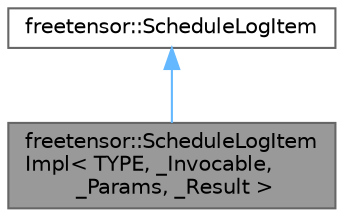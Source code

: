 digraph "freetensor::ScheduleLogItemImpl&lt; TYPE, _Invocable, _Params, _Result &gt;"
{
 // LATEX_PDF_SIZE
  bgcolor="transparent";
  edge [fontname=Helvetica,fontsize=10,labelfontname=Helvetica,labelfontsize=10];
  node [fontname=Helvetica,fontsize=10,shape=box,height=0.2,width=0.4];
  Node1 [label="freetensor::ScheduleLogItem\lImpl\< TYPE, _Invocable,\l _Params, _Result \>",height=0.2,width=0.4,color="gray40", fillcolor="grey60", style="filled", fontcolor="black",tooltip=" "];
  Node2 -> Node1 [dir="back",color="steelblue1",style="solid"];
  Node2 [label="freetensor::ScheduleLogItem",height=0.2,width=0.4,color="gray40", fillcolor="white", style="filled",URL="$classfreetensor_1_1ScheduleLogItem.html",tooltip=" "];
}
